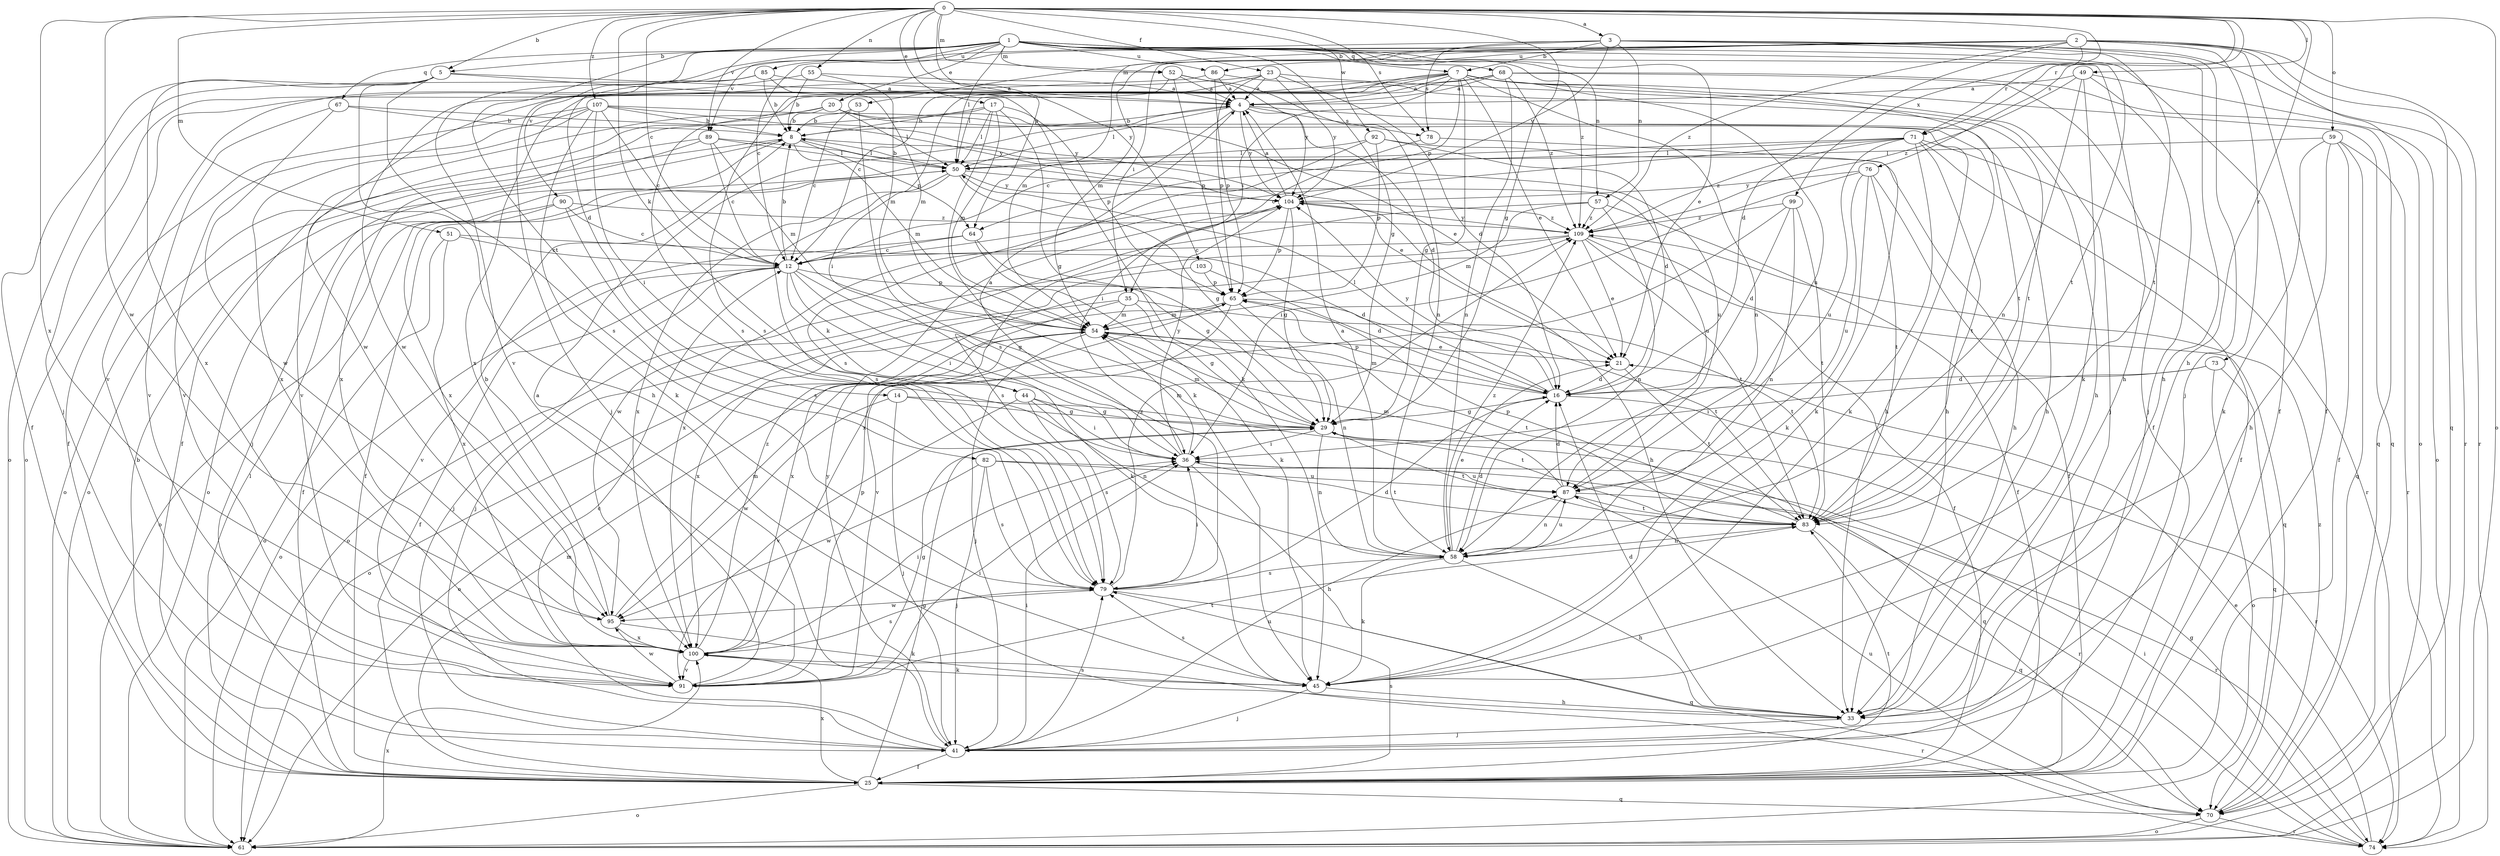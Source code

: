 strict digraph  {
0;
1;
2;
3;
4;
5;
7;
8;
12;
14;
16;
17;
20;
21;
23;
25;
29;
33;
35;
36;
41;
44;
45;
49;
50;
51;
52;
53;
54;
55;
57;
58;
59;
61;
64;
65;
67;
68;
70;
71;
73;
74;
76;
78;
79;
82;
83;
85;
86;
87;
89;
90;
91;
92;
95;
99;
100;
103;
104;
107;
109;
0 -> 3  [label=a];
0 -> 5  [label=b];
0 -> 12  [label=c];
0 -> 17  [label=e];
0 -> 23  [label=f];
0 -> 29  [label=g];
0 -> 33  [label=h];
0 -> 44  [label=k];
0 -> 49  [label=l];
0 -> 51  [label=m];
0 -> 52  [label=m];
0 -> 55  [label=n];
0 -> 59  [label=o];
0 -> 61  [label=o];
0 -> 64  [label=p];
0 -> 71  [label=r];
0 -> 76  [label=s];
0 -> 78  [label=s];
0 -> 89  [label=v];
0 -> 92  [label=w];
0 -> 95  [label=w];
0 -> 99  [label=x];
0 -> 100  [label=x];
0 -> 103  [label=y];
0 -> 107  [label=z];
1 -> 5  [label=b];
1 -> 7  [label=b];
1 -> 14  [label=d];
1 -> 20  [label=e];
1 -> 21  [label=e];
1 -> 25  [label=f];
1 -> 29  [label=g];
1 -> 33  [label=h];
1 -> 50  [label=l];
1 -> 52  [label=m];
1 -> 57  [label=n];
1 -> 67  [label=q];
1 -> 68  [label=q];
1 -> 82  [label=t];
1 -> 83  [label=t];
1 -> 85  [label=u];
1 -> 86  [label=u];
1 -> 89  [label=v];
1 -> 90  [label=v];
1 -> 109  [label=z];
2 -> 12  [label=c];
2 -> 16  [label=d];
2 -> 25  [label=f];
2 -> 35  [label=i];
2 -> 53  [label=m];
2 -> 54  [label=m];
2 -> 61  [label=o];
2 -> 70  [label=q];
2 -> 71  [label=r];
2 -> 73  [label=r];
2 -> 74  [label=r];
2 -> 86  [label=u];
2 -> 109  [label=z];
3 -> 7  [label=b];
3 -> 33  [label=h];
3 -> 41  [label=j];
3 -> 54  [label=m];
3 -> 57  [label=n];
3 -> 74  [label=r];
3 -> 78  [label=s];
3 -> 83  [label=t];
3 -> 91  [label=v];
3 -> 104  [label=y];
4 -> 8  [label=b];
4 -> 12  [label=c];
4 -> 16  [label=d];
4 -> 33  [label=h];
4 -> 50  [label=l];
4 -> 78  [label=s];
4 -> 104  [label=y];
5 -> 4  [label=a];
5 -> 25  [label=f];
5 -> 33  [label=h];
5 -> 54  [label=m];
5 -> 79  [label=s];
5 -> 100  [label=x];
7 -> 4  [label=a];
7 -> 12  [label=c];
7 -> 21  [label=e];
7 -> 29  [label=g];
7 -> 35  [label=i];
7 -> 41  [label=j];
7 -> 50  [label=l];
7 -> 58  [label=n];
7 -> 64  [label=p];
7 -> 70  [label=q];
7 -> 79  [label=s];
7 -> 83  [label=t];
7 -> 87  [label=u];
7 -> 95  [label=w];
8 -> 50  [label=l];
8 -> 54  [label=m];
8 -> 61  [label=o];
8 -> 64  [label=p];
8 -> 87  [label=u];
8 -> 100  [label=x];
12 -> 8  [label=b];
12 -> 25  [label=f];
12 -> 29  [label=g];
12 -> 36  [label=i];
12 -> 41  [label=j];
12 -> 44  [label=k];
12 -> 45  [label=k];
12 -> 61  [label=o];
12 -> 65  [label=p];
14 -> 29  [label=g];
14 -> 41  [label=j];
14 -> 83  [label=t];
14 -> 95  [label=w];
16 -> 29  [label=g];
16 -> 50  [label=l];
16 -> 54  [label=m];
16 -> 65  [label=p];
16 -> 74  [label=r];
16 -> 104  [label=y];
17 -> 8  [label=b];
17 -> 29  [label=g];
17 -> 45  [label=k];
17 -> 50  [label=l];
17 -> 54  [label=m];
17 -> 65  [label=p];
17 -> 100  [label=x];
20 -> 8  [label=b];
20 -> 21  [label=e];
20 -> 25  [label=f];
20 -> 33  [label=h];
20 -> 50  [label=l];
20 -> 91  [label=v];
21 -> 16  [label=d];
21 -> 83  [label=t];
23 -> 4  [label=a];
23 -> 16  [label=d];
23 -> 33  [label=h];
23 -> 61  [label=o];
23 -> 65  [label=p];
23 -> 79  [label=s];
23 -> 104  [label=y];
25 -> 8  [label=b];
25 -> 29  [label=g];
25 -> 50  [label=l];
25 -> 54  [label=m];
25 -> 61  [label=o];
25 -> 70  [label=q];
25 -> 79  [label=s];
25 -> 83  [label=t];
25 -> 100  [label=x];
29 -> 36  [label=i];
29 -> 54  [label=m];
29 -> 58  [label=n];
29 -> 70  [label=q];
29 -> 83  [label=t];
33 -> 16  [label=d];
33 -> 41  [label=j];
35 -> 29  [label=g];
35 -> 54  [label=m];
35 -> 61  [label=o];
35 -> 83  [label=t];
35 -> 100  [label=x];
36 -> 4  [label=a];
36 -> 33  [label=h];
36 -> 54  [label=m];
36 -> 83  [label=t];
36 -> 87  [label=u];
36 -> 104  [label=y];
41 -> 12  [label=c];
41 -> 25  [label=f];
41 -> 36  [label=i];
41 -> 79  [label=s];
41 -> 87  [label=u];
41 -> 104  [label=y];
44 -> 29  [label=g];
44 -> 36  [label=i];
44 -> 58  [label=n];
44 -> 79  [label=s];
44 -> 91  [label=v];
45 -> 33  [label=h];
45 -> 41  [label=j];
45 -> 79  [label=s];
49 -> 4  [label=a];
49 -> 41  [label=j];
49 -> 45  [label=k];
49 -> 58  [label=n];
49 -> 61  [label=o];
49 -> 109  [label=z];
50 -> 8  [label=b];
50 -> 25  [label=f];
50 -> 29  [label=g];
50 -> 79  [label=s];
50 -> 87  [label=u];
50 -> 100  [label=x];
50 -> 104  [label=y];
51 -> 12  [label=c];
51 -> 16  [label=d];
51 -> 61  [label=o];
51 -> 100  [label=x];
52 -> 4  [label=a];
52 -> 41  [label=j];
52 -> 58  [label=n];
52 -> 65  [label=p];
52 -> 104  [label=y];
53 -> 8  [label=b];
53 -> 12  [label=c];
53 -> 79  [label=s];
54 -> 21  [label=e];
54 -> 41  [label=j];
54 -> 61  [label=o];
54 -> 83  [label=t];
55 -> 4  [label=a];
55 -> 8  [label=b];
55 -> 54  [label=m];
55 -> 91  [label=v];
57 -> 25  [label=f];
57 -> 54  [label=m];
57 -> 58  [label=n];
57 -> 95  [label=w];
57 -> 109  [label=z];
58 -> 4  [label=a];
58 -> 16  [label=d];
58 -> 21  [label=e];
58 -> 33  [label=h];
58 -> 45  [label=k];
58 -> 79  [label=s];
58 -> 87  [label=u];
58 -> 109  [label=z];
59 -> 25  [label=f];
59 -> 33  [label=h];
59 -> 45  [label=k];
59 -> 50  [label=l];
59 -> 70  [label=q];
59 -> 74  [label=r];
61 -> 100  [label=x];
64 -> 12  [label=c];
64 -> 29  [label=g];
64 -> 45  [label=k];
64 -> 91  [label=v];
65 -> 54  [label=m];
65 -> 58  [label=n];
65 -> 83  [label=t];
65 -> 91  [label=v];
65 -> 100  [label=x];
67 -> 8  [label=b];
67 -> 91  [label=v];
67 -> 95  [label=w];
67 -> 104  [label=y];
68 -> 4  [label=a];
68 -> 25  [label=f];
68 -> 36  [label=i];
68 -> 58  [label=n];
68 -> 70  [label=q];
68 -> 100  [label=x];
68 -> 109  [label=z];
70 -> 61  [label=o];
70 -> 74  [label=r];
70 -> 87  [label=u];
70 -> 109  [label=z];
71 -> 12  [label=c];
71 -> 25  [label=f];
71 -> 45  [label=k];
71 -> 50  [label=l];
71 -> 61  [label=o];
71 -> 74  [label=r];
71 -> 83  [label=t];
71 -> 87  [label=u];
71 -> 109  [label=z];
73 -> 16  [label=d];
73 -> 36  [label=i];
73 -> 61  [label=o];
73 -> 70  [label=q];
74 -> 21  [label=e];
74 -> 29  [label=g];
74 -> 36  [label=i];
76 -> 25  [label=f];
76 -> 36  [label=i];
76 -> 45  [label=k];
76 -> 83  [label=t];
76 -> 87  [label=u];
76 -> 104  [label=y];
78 -> 36  [label=i];
78 -> 45  [label=k];
79 -> 16  [label=d];
79 -> 36  [label=i];
79 -> 70  [label=q];
79 -> 95  [label=w];
79 -> 109  [label=z];
82 -> 41  [label=j];
82 -> 74  [label=r];
82 -> 79  [label=s];
82 -> 87  [label=u];
82 -> 95  [label=w];
83 -> 58  [label=n];
83 -> 65  [label=p];
83 -> 70  [label=q];
85 -> 4  [label=a];
85 -> 8  [label=b];
85 -> 41  [label=j];
85 -> 45  [label=k];
85 -> 61  [label=o];
86 -> 4  [label=a];
86 -> 65  [label=p];
86 -> 83  [label=t];
86 -> 95  [label=w];
87 -> 16  [label=d];
87 -> 54  [label=m];
87 -> 58  [label=n];
87 -> 74  [label=r];
87 -> 83  [label=t];
89 -> 12  [label=c];
89 -> 21  [label=e];
89 -> 41  [label=j];
89 -> 50  [label=l];
89 -> 54  [label=m];
89 -> 61  [label=o];
90 -> 12  [label=c];
90 -> 25  [label=f];
90 -> 61  [label=o];
90 -> 79  [label=s];
90 -> 109  [label=z];
91 -> 4  [label=a];
91 -> 29  [label=g];
91 -> 36  [label=i];
91 -> 65  [label=p];
91 -> 83  [label=t];
91 -> 95  [label=w];
92 -> 16  [label=d];
92 -> 33  [label=h];
92 -> 50  [label=l];
92 -> 65  [label=p];
92 -> 79  [label=s];
95 -> 8  [label=b];
95 -> 45  [label=k];
95 -> 54  [label=m];
95 -> 100  [label=x];
99 -> 16  [label=d];
99 -> 58  [label=n];
99 -> 83  [label=t];
99 -> 100  [label=x];
99 -> 109  [label=z];
100 -> 36  [label=i];
100 -> 45  [label=k];
100 -> 74  [label=r];
100 -> 79  [label=s];
100 -> 91  [label=v];
100 -> 109  [label=z];
103 -> 16  [label=d];
103 -> 41  [label=j];
103 -> 65  [label=p];
104 -> 4  [label=a];
104 -> 29  [label=g];
104 -> 33  [label=h];
104 -> 65  [label=p];
104 -> 79  [label=s];
104 -> 100  [label=x];
104 -> 109  [label=z];
107 -> 8  [label=b];
107 -> 12  [label=c];
107 -> 25  [label=f];
107 -> 33  [label=h];
107 -> 36  [label=i];
107 -> 45  [label=k];
107 -> 91  [label=v];
107 -> 100  [label=x];
107 -> 104  [label=y];
109 -> 12  [label=c];
109 -> 21  [label=e];
109 -> 25  [label=f];
109 -> 61  [label=o];
109 -> 70  [label=q];
109 -> 83  [label=t];
109 -> 104  [label=y];
}
